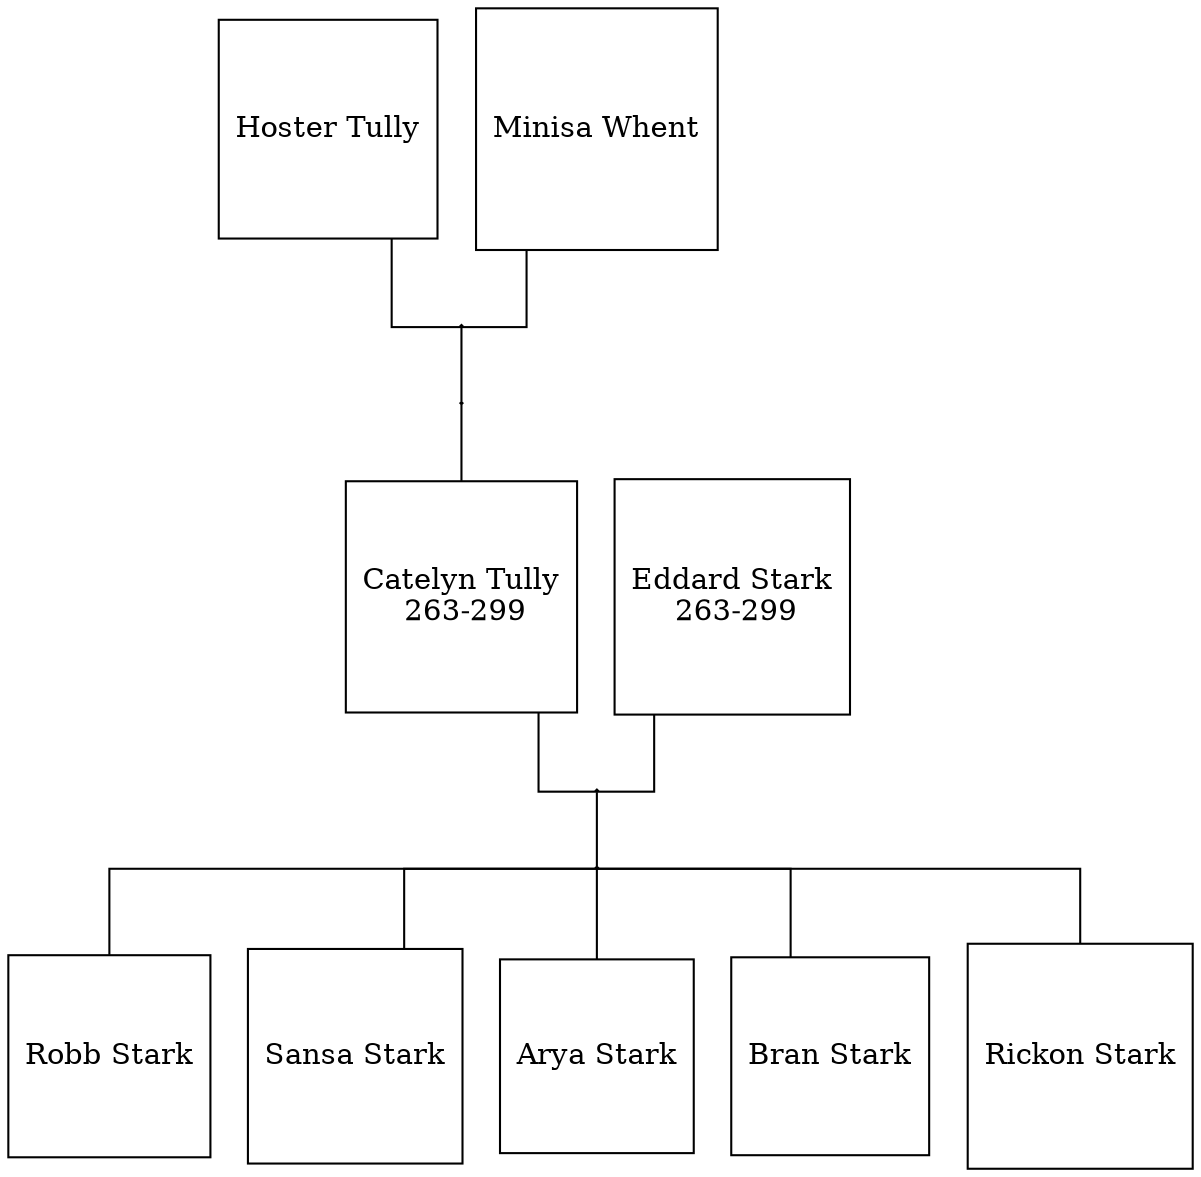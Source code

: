 digraph family {
splines="ortho"

# draw some nodes

"hoster"[shape=box, regular=1, color="black" label="Hoster Tully"] ;
"minisa"[shape=box, regular=1, color="black" label="Minisa Whent"]
"1"   [shape=box, regular=1, color="black" label="Eddard Stark\n 263-299"] ;
"2"   [shape=box, regular=1, color="black" label="Catelyn Tully\n 263-299"] ;
"3"   [shape=box, regular=1, color="black" label="Robb Stark"] ;
"4"   [shape=box, regular=1, color="black" label="Sansa Stark"] ;
"5"   [shape=box, regular=1, color="black" label="Arya Stark"] ;
"6"   [shape=box, regular=1, color="black" label="Bran Stark"] ;
"7"   [shape=box, regular=1, color="black" label="Rickon Stark"];

# creating tiny nodes w/ no label, no color
"1+2" [shape=diamond,style=filled,label="",height=.01,width=.01] ;
"hosterandwife" [shape=diamond,style=filled,label="",height=.01,width=.01] ;
"hosterchildren" [shape=diamond,style=filled,label="",height=.01,width=.01] ;


"children1+2" [shape=diamond,style=filled,label="",height=.01,width=.01] ;
# draw the edges
"hoster"->"hosterandwife" [dir=none]
"minisa"->"hosterandwife" [dir=none]
"hosterandwife"->"hosterchildren" [dir=none]
"hosterchildren"->"2" [dir=none]

"1" -> "1+2" [dir=none] ;
"2" -> "1+2" [dir=none] ;
"1+2" -> "children1+2" [dir=none];

"children1+2" -> "3" [dir=none] ;
"children1+2" -> "4" [dir=none] ;
"children1+2" -> "5" [dir=none] ;
"children1+2" -> "6" [dir=none] ;
"children1+2" -> "7" [dir=none] ;
}
